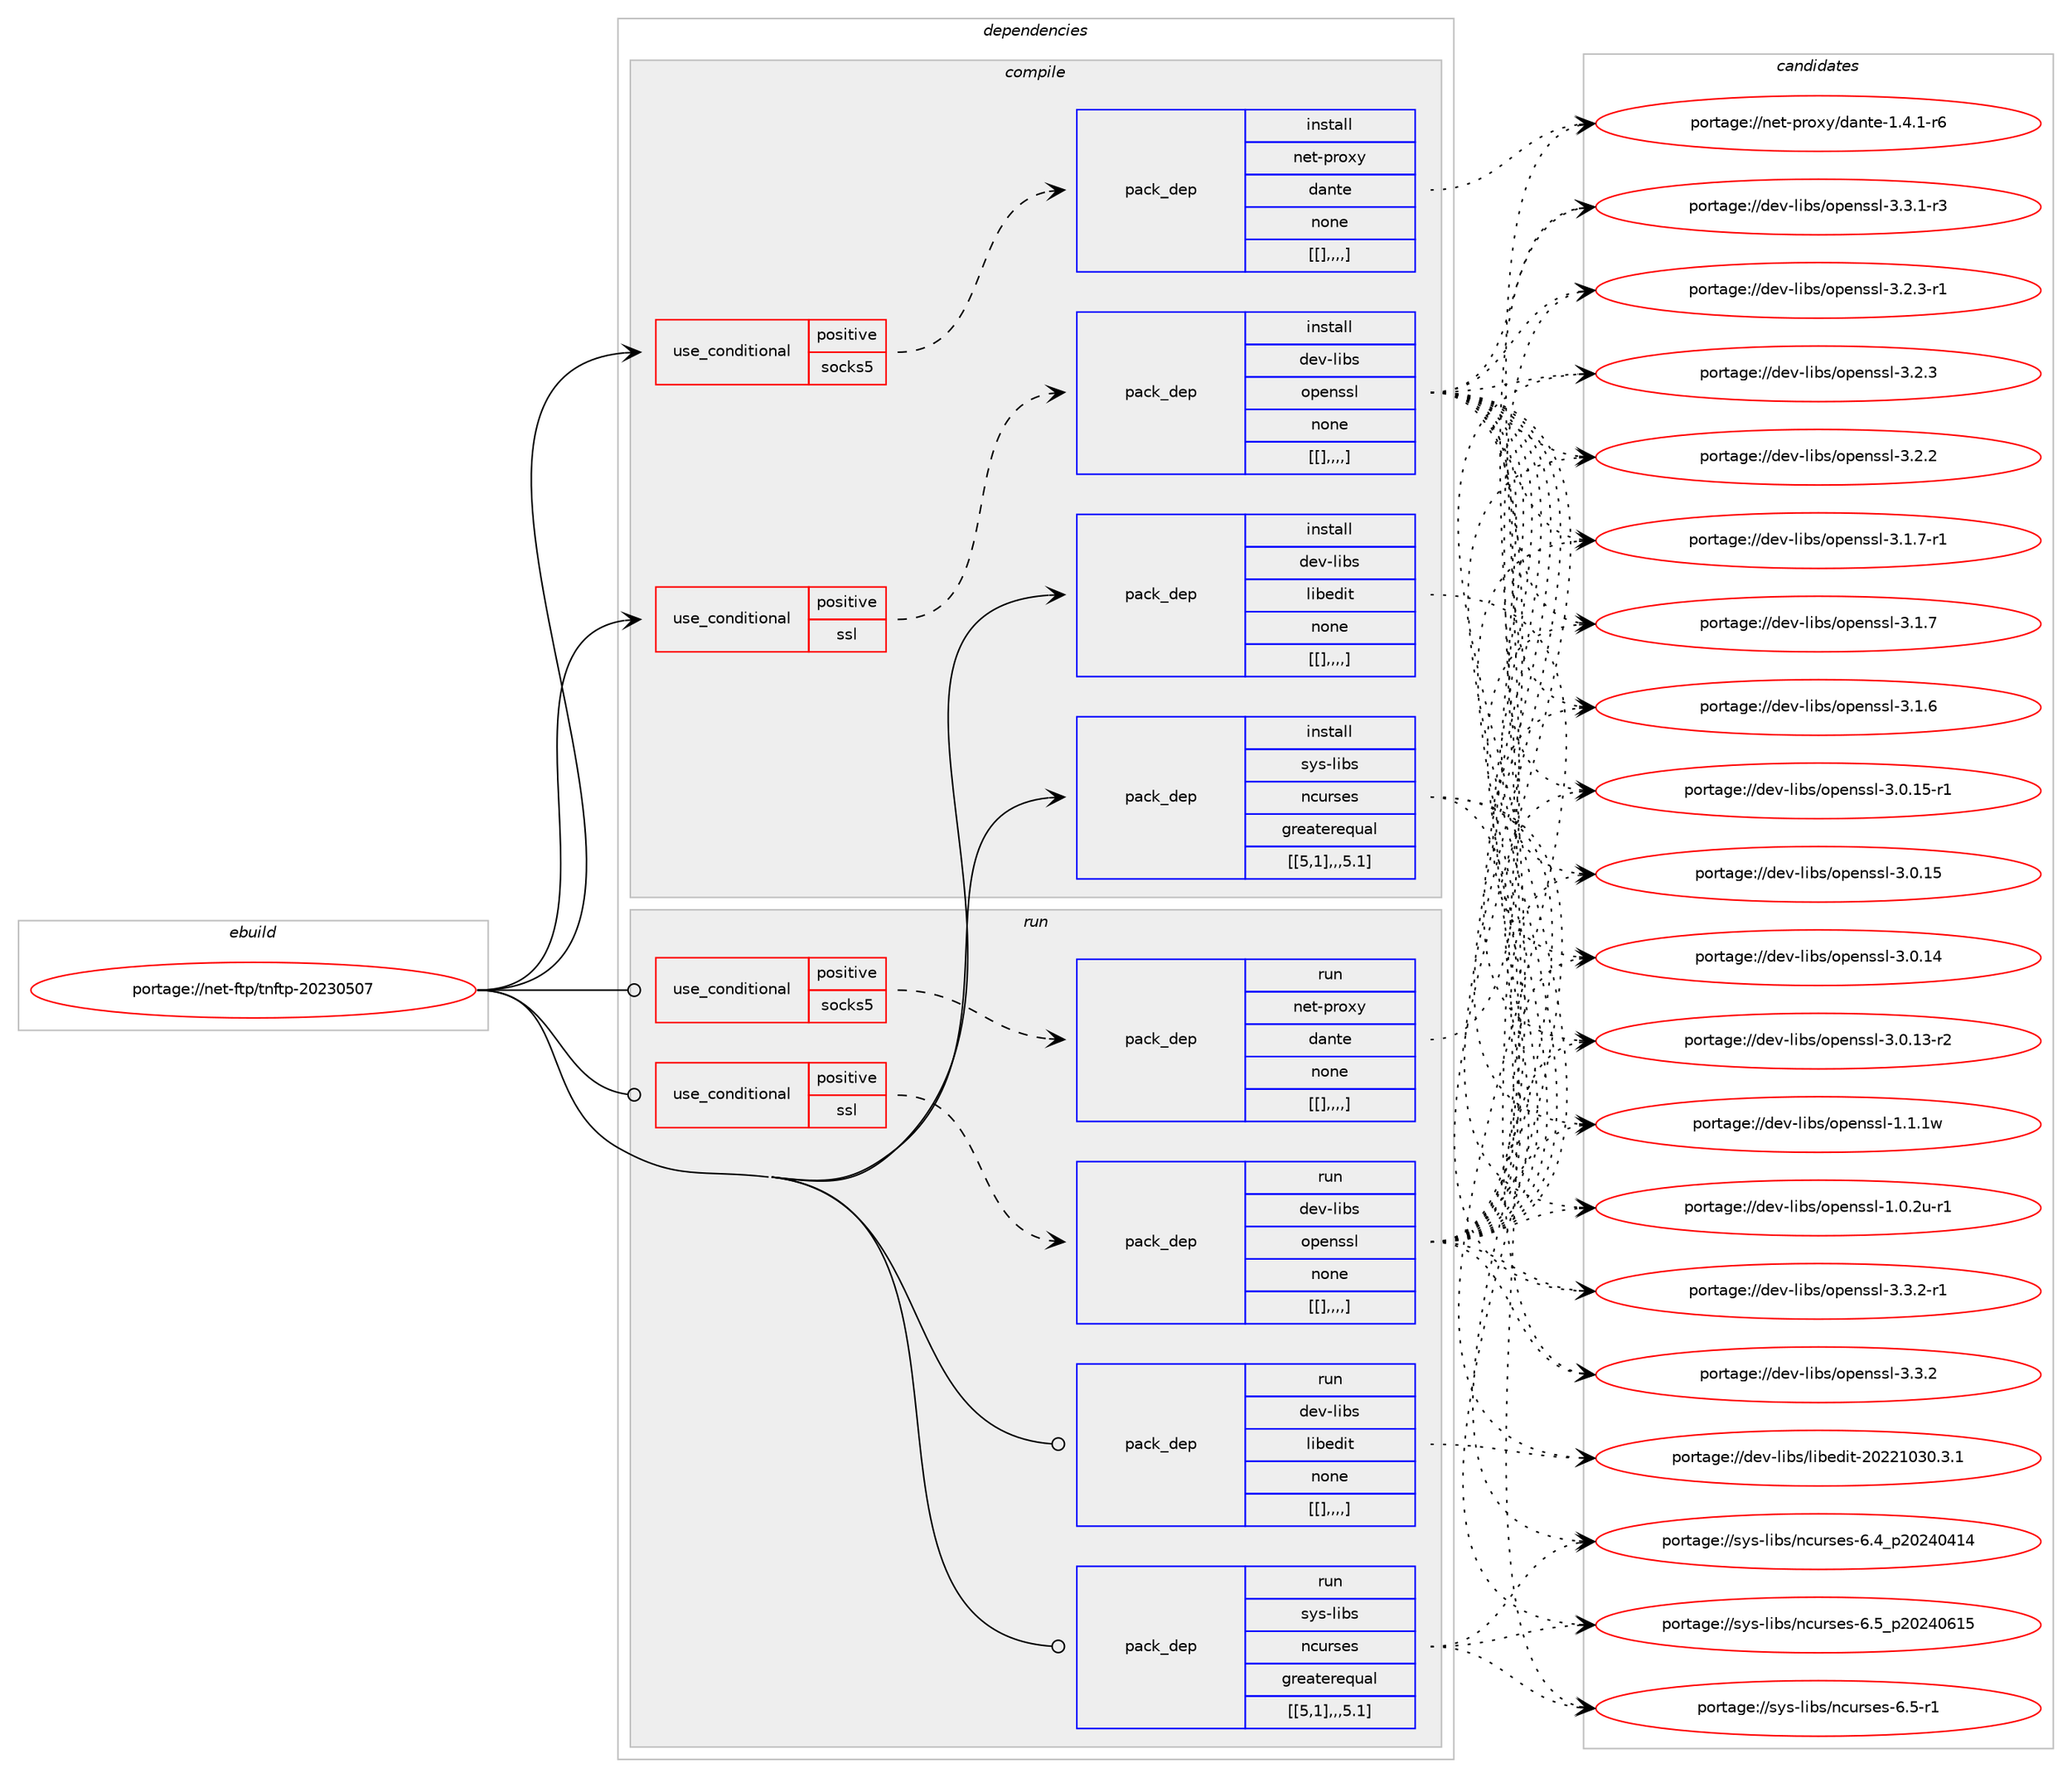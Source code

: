 digraph prolog {

# *************
# Graph options
# *************

newrank=true;
concentrate=true;
compound=true;
graph [rankdir=LR,fontname=Helvetica,fontsize=10,ranksep=1.5];#, ranksep=2.5, nodesep=0.2];
edge  [arrowhead=vee];
node  [fontname=Helvetica,fontsize=10];

# **********
# The ebuild
# **********

subgraph cluster_leftcol {
color=gray;
label=<<i>ebuild</i>>;
id [label="portage://net-ftp/tnftp-20230507", color=red, width=4, href="../net-ftp/tnftp-20230507.svg"];
}

# ****************
# The dependencies
# ****************

subgraph cluster_midcol {
color=gray;
label=<<i>dependencies</i>>;
subgraph cluster_compile {
fillcolor="#eeeeee";
style=filled;
label=<<i>compile</i>>;
subgraph cond4 {
dependency18 [label=<<TABLE BORDER="0" CELLBORDER="1" CELLSPACING="0" CELLPADDING="4"><TR><TD ROWSPAN="3" CELLPADDING="10">use_conditional</TD></TR><TR><TD>positive</TD></TR><TR><TD>socks5</TD></TR></TABLE>>, shape=none, color=red];
subgraph pack14 {
dependency19 [label=<<TABLE BORDER="0" CELLBORDER="1" CELLSPACING="0" CELLPADDING="4" WIDTH="220"><TR><TD ROWSPAN="6" CELLPADDING="30">pack_dep</TD></TR><TR><TD WIDTH="110">install</TD></TR><TR><TD>net-proxy</TD></TR><TR><TD>dante</TD></TR><TR><TD>none</TD></TR><TR><TD>[[],,,,]</TD></TR></TABLE>>, shape=none, color=blue];
}
dependency18:e -> dependency19:w [weight=20,style="dashed",arrowhead="vee"];
}
id:e -> dependency18:w [weight=20,style="solid",arrowhead="vee"];
subgraph cond22 {
dependency90 [label=<<TABLE BORDER="0" CELLBORDER="1" CELLSPACING="0" CELLPADDING="4"><TR><TD ROWSPAN="3" CELLPADDING="10">use_conditional</TD></TR><TR><TD>positive</TD></TR><TR><TD>ssl</TD></TR></TABLE>>, shape=none, color=red];
subgraph pack77 {
dependency93 [label=<<TABLE BORDER="0" CELLBORDER="1" CELLSPACING="0" CELLPADDING="4" WIDTH="220"><TR><TD ROWSPAN="6" CELLPADDING="30">pack_dep</TD></TR><TR><TD WIDTH="110">install</TD></TR><TR><TD>dev-libs</TD></TR><TR><TD>openssl</TD></TR><TR><TD>none</TD></TR><TR><TD>[[],,,,]</TD></TR></TABLE>>, shape=none, color=blue];
}
dependency90:e -> dependency93:w [weight=20,style="dashed",arrowhead="vee"];
}
id:e -> dependency90:w [weight=20,style="solid",arrowhead="vee"];
subgraph pack89 {
dependency147 [label=<<TABLE BORDER="0" CELLBORDER="1" CELLSPACING="0" CELLPADDING="4" WIDTH="220"><TR><TD ROWSPAN="6" CELLPADDING="30">pack_dep</TD></TR><TR><TD WIDTH="110">install</TD></TR><TR><TD>dev-libs</TD></TR><TR><TD>libedit</TD></TR><TR><TD>none</TD></TR><TR><TD>[[],,,,]</TD></TR></TABLE>>, shape=none, color=blue];
}
id:e -> dependency147:w [weight=20,style="solid",arrowhead="vee"];
subgraph pack128 {
dependency182 [label=<<TABLE BORDER="0" CELLBORDER="1" CELLSPACING="0" CELLPADDING="4" WIDTH="220"><TR><TD ROWSPAN="6" CELLPADDING="30">pack_dep</TD></TR><TR><TD WIDTH="110">install</TD></TR><TR><TD>sys-libs</TD></TR><TR><TD>ncurses</TD></TR><TR><TD>greaterequal</TD></TR><TR><TD>[[5,1],,,5.1]</TD></TR></TABLE>>, shape=none, color=blue];
}
id:e -> dependency182:w [weight=20,style="solid",arrowhead="vee"];
}
subgraph cluster_compileandrun {
fillcolor="#eeeeee";
style=filled;
label=<<i>compile and run</i>>;
}
subgraph cluster_run {
fillcolor="#eeeeee";
style=filled;
label=<<i>run</i>>;
subgraph cond49 {
dependency196 [label=<<TABLE BORDER="0" CELLBORDER="1" CELLSPACING="0" CELLPADDING="4"><TR><TD ROWSPAN="3" CELLPADDING="10">use_conditional</TD></TR><TR><TD>positive</TD></TR><TR><TD>socks5</TD></TR></TABLE>>, shape=none, color=red];
subgraph pack161 {
dependency204 [label=<<TABLE BORDER="0" CELLBORDER="1" CELLSPACING="0" CELLPADDING="4" WIDTH="220"><TR><TD ROWSPAN="6" CELLPADDING="30">pack_dep</TD></TR><TR><TD WIDTH="110">run</TD></TR><TR><TD>net-proxy</TD></TR><TR><TD>dante</TD></TR><TR><TD>none</TD></TR><TR><TD>[[],,,,]</TD></TR></TABLE>>, shape=none, color=blue];
}
dependency196:e -> dependency204:w [weight=20,style="dashed",arrowhead="vee"];
}
id:e -> dependency196:w [weight=20,style="solid",arrowhead="odot"];
subgraph cond53 {
dependency227 [label=<<TABLE BORDER="0" CELLBORDER="1" CELLSPACING="0" CELLPADDING="4"><TR><TD ROWSPAN="3" CELLPADDING="10">use_conditional</TD></TR><TR><TD>positive</TD></TR><TR><TD>ssl</TD></TR></TABLE>>, shape=none, color=red];
subgraph pack183 {
dependency242 [label=<<TABLE BORDER="0" CELLBORDER="1" CELLSPACING="0" CELLPADDING="4" WIDTH="220"><TR><TD ROWSPAN="6" CELLPADDING="30">pack_dep</TD></TR><TR><TD WIDTH="110">run</TD></TR><TR><TD>dev-libs</TD></TR><TR><TD>openssl</TD></TR><TR><TD>none</TD></TR><TR><TD>[[],,,,]</TD></TR></TABLE>>, shape=none, color=blue];
}
dependency227:e -> dependency242:w [weight=20,style="dashed",arrowhead="vee"];
}
id:e -> dependency227:w [weight=20,style="solid",arrowhead="odot"];
subgraph pack199 {
dependency270 [label=<<TABLE BORDER="0" CELLBORDER="1" CELLSPACING="0" CELLPADDING="4" WIDTH="220"><TR><TD ROWSPAN="6" CELLPADDING="30">pack_dep</TD></TR><TR><TD WIDTH="110">run</TD></TR><TR><TD>dev-libs</TD></TR><TR><TD>libedit</TD></TR><TR><TD>none</TD></TR><TR><TD>[[],,,,]</TD></TR></TABLE>>, shape=none, color=blue];
}
id:e -> dependency270:w [weight=20,style="solid",arrowhead="odot"];
subgraph pack207 {
dependency276 [label=<<TABLE BORDER="0" CELLBORDER="1" CELLSPACING="0" CELLPADDING="4" WIDTH="220"><TR><TD ROWSPAN="6" CELLPADDING="30">pack_dep</TD></TR><TR><TD WIDTH="110">run</TD></TR><TR><TD>sys-libs</TD></TR><TR><TD>ncurses</TD></TR><TR><TD>greaterequal</TD></TR><TR><TD>[[5,1],,,5.1]</TD></TR></TABLE>>, shape=none, color=blue];
}
id:e -> dependency276:w [weight=20,style="solid",arrowhead="odot"];
}
}

# **************
# The candidates
# **************

subgraph cluster_choices {
rank=same;
color=gray;
label=<<i>candidates</i>>;

subgraph choice89 {
color=black;
nodesep=1;
choice1101011164511211411112012147100971101161014549465246494511454 [label="portage://net-proxy/dante-1.4.1-r6", color=red, width=4,href="../net-proxy/dante-1.4.1-r6.svg"];
dependency19:e -> choice1101011164511211411112012147100971101161014549465246494511454:w [style=dotted,weight="100"];
}
subgraph choice92 {
color=black;
nodesep=1;
choice1001011184510810598115471111121011101151151084551465146504511449 [label="portage://dev-libs/openssl-3.3.2-r1", color=red, width=4,href="../dev-libs/openssl-3.3.2-r1.svg"];
choice100101118451081059811547111112101110115115108455146514650 [label="portage://dev-libs/openssl-3.3.2", color=red, width=4,href="../dev-libs/openssl-3.3.2.svg"];
choice1001011184510810598115471111121011101151151084551465146494511451 [label="portage://dev-libs/openssl-3.3.1-r3", color=red, width=4,href="../dev-libs/openssl-3.3.1-r3.svg"];
choice1001011184510810598115471111121011101151151084551465046514511449 [label="portage://dev-libs/openssl-3.2.3-r1", color=red, width=4,href="../dev-libs/openssl-3.2.3-r1.svg"];
choice100101118451081059811547111112101110115115108455146504651 [label="portage://dev-libs/openssl-3.2.3", color=red, width=4,href="../dev-libs/openssl-3.2.3.svg"];
choice100101118451081059811547111112101110115115108455146504650 [label="portage://dev-libs/openssl-3.2.2", color=red, width=4,href="../dev-libs/openssl-3.2.2.svg"];
choice1001011184510810598115471111121011101151151084551464946554511449 [label="portage://dev-libs/openssl-3.1.7-r1", color=red, width=4,href="../dev-libs/openssl-3.1.7-r1.svg"];
choice100101118451081059811547111112101110115115108455146494655 [label="portage://dev-libs/openssl-3.1.7", color=red, width=4,href="../dev-libs/openssl-3.1.7.svg"];
choice100101118451081059811547111112101110115115108455146494654 [label="portage://dev-libs/openssl-3.1.6", color=red, width=4,href="../dev-libs/openssl-3.1.6.svg"];
choice100101118451081059811547111112101110115115108455146484649534511449 [label="portage://dev-libs/openssl-3.0.15-r1", color=red, width=4,href="../dev-libs/openssl-3.0.15-r1.svg"];
choice10010111845108105981154711111210111011511510845514648464953 [label="portage://dev-libs/openssl-3.0.15", color=red, width=4,href="../dev-libs/openssl-3.0.15.svg"];
choice10010111845108105981154711111210111011511510845514648464952 [label="portage://dev-libs/openssl-3.0.14", color=red, width=4,href="../dev-libs/openssl-3.0.14.svg"];
choice100101118451081059811547111112101110115115108455146484649514511450 [label="portage://dev-libs/openssl-3.0.13-r2", color=red, width=4,href="../dev-libs/openssl-3.0.13-r2.svg"];
choice100101118451081059811547111112101110115115108454946494649119 [label="portage://dev-libs/openssl-1.1.1w", color=red, width=4,href="../dev-libs/openssl-1.1.1w.svg"];
choice1001011184510810598115471111121011101151151084549464846501174511449 [label="portage://dev-libs/openssl-1.0.2u-r1", color=red, width=4,href="../dev-libs/openssl-1.0.2u-r1.svg"];
dependency93:e -> choice1001011184510810598115471111121011101151151084551465146504511449:w [style=dotted,weight="100"];
dependency93:e -> choice100101118451081059811547111112101110115115108455146514650:w [style=dotted,weight="100"];
dependency93:e -> choice1001011184510810598115471111121011101151151084551465146494511451:w [style=dotted,weight="100"];
dependency93:e -> choice1001011184510810598115471111121011101151151084551465046514511449:w [style=dotted,weight="100"];
dependency93:e -> choice100101118451081059811547111112101110115115108455146504651:w [style=dotted,weight="100"];
dependency93:e -> choice100101118451081059811547111112101110115115108455146504650:w [style=dotted,weight="100"];
dependency93:e -> choice1001011184510810598115471111121011101151151084551464946554511449:w [style=dotted,weight="100"];
dependency93:e -> choice100101118451081059811547111112101110115115108455146494655:w [style=dotted,weight="100"];
dependency93:e -> choice100101118451081059811547111112101110115115108455146494654:w [style=dotted,weight="100"];
dependency93:e -> choice100101118451081059811547111112101110115115108455146484649534511449:w [style=dotted,weight="100"];
dependency93:e -> choice10010111845108105981154711111210111011511510845514648464953:w [style=dotted,weight="100"];
dependency93:e -> choice10010111845108105981154711111210111011511510845514648464952:w [style=dotted,weight="100"];
dependency93:e -> choice100101118451081059811547111112101110115115108455146484649514511450:w [style=dotted,weight="100"];
dependency93:e -> choice100101118451081059811547111112101110115115108454946494649119:w [style=dotted,weight="100"];
dependency93:e -> choice1001011184510810598115471111121011101151151084549464846501174511449:w [style=dotted,weight="100"];
}
subgraph choice105 {
color=black;
nodesep=1;
choice1001011184510810598115471081059810110010511645504850504948514846514649 [label="portage://dev-libs/libedit-20221030.3.1", color=red, width=4,href="../dev-libs/libedit-20221030.3.1.svg"];
dependency147:e -> choice1001011184510810598115471081059810110010511645504850504948514846514649:w [style=dotted,weight="100"];
}
subgraph choice113 {
color=black;
nodesep=1;
choice1151211154510810598115471109911711411510111545544653951125048505248544953 [label="portage://sys-libs/ncurses-6.5_p20240615", color=red, width=4,href="../sys-libs/ncurses-6.5_p20240615.svg"];
choice11512111545108105981154711099117114115101115455446534511449 [label="portage://sys-libs/ncurses-6.5-r1", color=red, width=4,href="../sys-libs/ncurses-6.5-r1.svg"];
choice1151211154510810598115471109911711411510111545544652951125048505248524952 [label="portage://sys-libs/ncurses-6.4_p20240414", color=red, width=4,href="../sys-libs/ncurses-6.4_p20240414.svg"];
dependency182:e -> choice1151211154510810598115471109911711411510111545544653951125048505248544953:w [style=dotted,weight="100"];
dependency182:e -> choice11512111545108105981154711099117114115101115455446534511449:w [style=dotted,weight="100"];
dependency182:e -> choice1151211154510810598115471109911711411510111545544652951125048505248524952:w [style=dotted,weight="100"];
}
subgraph choice116 {
color=black;
nodesep=1;
choice1101011164511211411112012147100971101161014549465246494511454 [label="portage://net-proxy/dante-1.4.1-r6", color=red, width=4,href="../net-proxy/dante-1.4.1-r6.svg"];
dependency204:e -> choice1101011164511211411112012147100971101161014549465246494511454:w [style=dotted,weight="100"];
}
subgraph choice124 {
color=black;
nodesep=1;
choice1001011184510810598115471111121011101151151084551465146504511449 [label="portage://dev-libs/openssl-3.3.2-r1", color=red, width=4,href="../dev-libs/openssl-3.3.2-r1.svg"];
choice100101118451081059811547111112101110115115108455146514650 [label="portage://dev-libs/openssl-3.3.2", color=red, width=4,href="../dev-libs/openssl-3.3.2.svg"];
choice1001011184510810598115471111121011101151151084551465146494511451 [label="portage://dev-libs/openssl-3.3.1-r3", color=red, width=4,href="../dev-libs/openssl-3.3.1-r3.svg"];
choice1001011184510810598115471111121011101151151084551465046514511449 [label="portage://dev-libs/openssl-3.2.3-r1", color=red, width=4,href="../dev-libs/openssl-3.2.3-r1.svg"];
choice100101118451081059811547111112101110115115108455146504651 [label="portage://dev-libs/openssl-3.2.3", color=red, width=4,href="../dev-libs/openssl-3.2.3.svg"];
choice100101118451081059811547111112101110115115108455146504650 [label="portage://dev-libs/openssl-3.2.2", color=red, width=4,href="../dev-libs/openssl-3.2.2.svg"];
choice1001011184510810598115471111121011101151151084551464946554511449 [label="portage://dev-libs/openssl-3.1.7-r1", color=red, width=4,href="../dev-libs/openssl-3.1.7-r1.svg"];
choice100101118451081059811547111112101110115115108455146494655 [label="portage://dev-libs/openssl-3.1.7", color=red, width=4,href="../dev-libs/openssl-3.1.7.svg"];
choice100101118451081059811547111112101110115115108455146494654 [label="portage://dev-libs/openssl-3.1.6", color=red, width=4,href="../dev-libs/openssl-3.1.6.svg"];
choice100101118451081059811547111112101110115115108455146484649534511449 [label="portage://dev-libs/openssl-3.0.15-r1", color=red, width=4,href="../dev-libs/openssl-3.0.15-r1.svg"];
choice10010111845108105981154711111210111011511510845514648464953 [label="portage://dev-libs/openssl-3.0.15", color=red, width=4,href="../dev-libs/openssl-3.0.15.svg"];
choice10010111845108105981154711111210111011511510845514648464952 [label="portage://dev-libs/openssl-3.0.14", color=red, width=4,href="../dev-libs/openssl-3.0.14.svg"];
choice100101118451081059811547111112101110115115108455146484649514511450 [label="portage://dev-libs/openssl-3.0.13-r2", color=red, width=4,href="../dev-libs/openssl-3.0.13-r2.svg"];
choice100101118451081059811547111112101110115115108454946494649119 [label="portage://dev-libs/openssl-1.1.1w", color=red, width=4,href="../dev-libs/openssl-1.1.1w.svg"];
choice1001011184510810598115471111121011101151151084549464846501174511449 [label="portage://dev-libs/openssl-1.0.2u-r1", color=red, width=4,href="../dev-libs/openssl-1.0.2u-r1.svg"];
dependency242:e -> choice1001011184510810598115471111121011101151151084551465146504511449:w [style=dotted,weight="100"];
dependency242:e -> choice100101118451081059811547111112101110115115108455146514650:w [style=dotted,weight="100"];
dependency242:e -> choice1001011184510810598115471111121011101151151084551465146494511451:w [style=dotted,weight="100"];
dependency242:e -> choice1001011184510810598115471111121011101151151084551465046514511449:w [style=dotted,weight="100"];
dependency242:e -> choice100101118451081059811547111112101110115115108455146504651:w [style=dotted,weight="100"];
dependency242:e -> choice100101118451081059811547111112101110115115108455146504650:w [style=dotted,weight="100"];
dependency242:e -> choice1001011184510810598115471111121011101151151084551464946554511449:w [style=dotted,weight="100"];
dependency242:e -> choice100101118451081059811547111112101110115115108455146494655:w [style=dotted,weight="100"];
dependency242:e -> choice100101118451081059811547111112101110115115108455146494654:w [style=dotted,weight="100"];
dependency242:e -> choice100101118451081059811547111112101110115115108455146484649534511449:w [style=dotted,weight="100"];
dependency242:e -> choice10010111845108105981154711111210111011511510845514648464953:w [style=dotted,weight="100"];
dependency242:e -> choice10010111845108105981154711111210111011511510845514648464952:w [style=dotted,weight="100"];
dependency242:e -> choice100101118451081059811547111112101110115115108455146484649514511450:w [style=dotted,weight="100"];
dependency242:e -> choice100101118451081059811547111112101110115115108454946494649119:w [style=dotted,weight="100"];
dependency242:e -> choice1001011184510810598115471111121011101151151084549464846501174511449:w [style=dotted,weight="100"];
}
subgraph choice143 {
color=black;
nodesep=1;
choice1001011184510810598115471081059810110010511645504850504948514846514649 [label="portage://dev-libs/libedit-20221030.3.1", color=red, width=4,href="../dev-libs/libedit-20221030.3.1.svg"];
dependency270:e -> choice1001011184510810598115471081059810110010511645504850504948514846514649:w [style=dotted,weight="100"];
}
subgraph choice155 {
color=black;
nodesep=1;
choice1151211154510810598115471109911711411510111545544653951125048505248544953 [label="portage://sys-libs/ncurses-6.5_p20240615", color=red, width=4,href="../sys-libs/ncurses-6.5_p20240615.svg"];
choice11512111545108105981154711099117114115101115455446534511449 [label="portage://sys-libs/ncurses-6.5-r1", color=red, width=4,href="../sys-libs/ncurses-6.5-r1.svg"];
choice1151211154510810598115471109911711411510111545544652951125048505248524952 [label="portage://sys-libs/ncurses-6.4_p20240414", color=red, width=4,href="../sys-libs/ncurses-6.4_p20240414.svg"];
dependency276:e -> choice1151211154510810598115471109911711411510111545544653951125048505248544953:w [style=dotted,weight="100"];
dependency276:e -> choice11512111545108105981154711099117114115101115455446534511449:w [style=dotted,weight="100"];
dependency276:e -> choice1151211154510810598115471109911711411510111545544652951125048505248524952:w [style=dotted,weight="100"];
}
}

}
